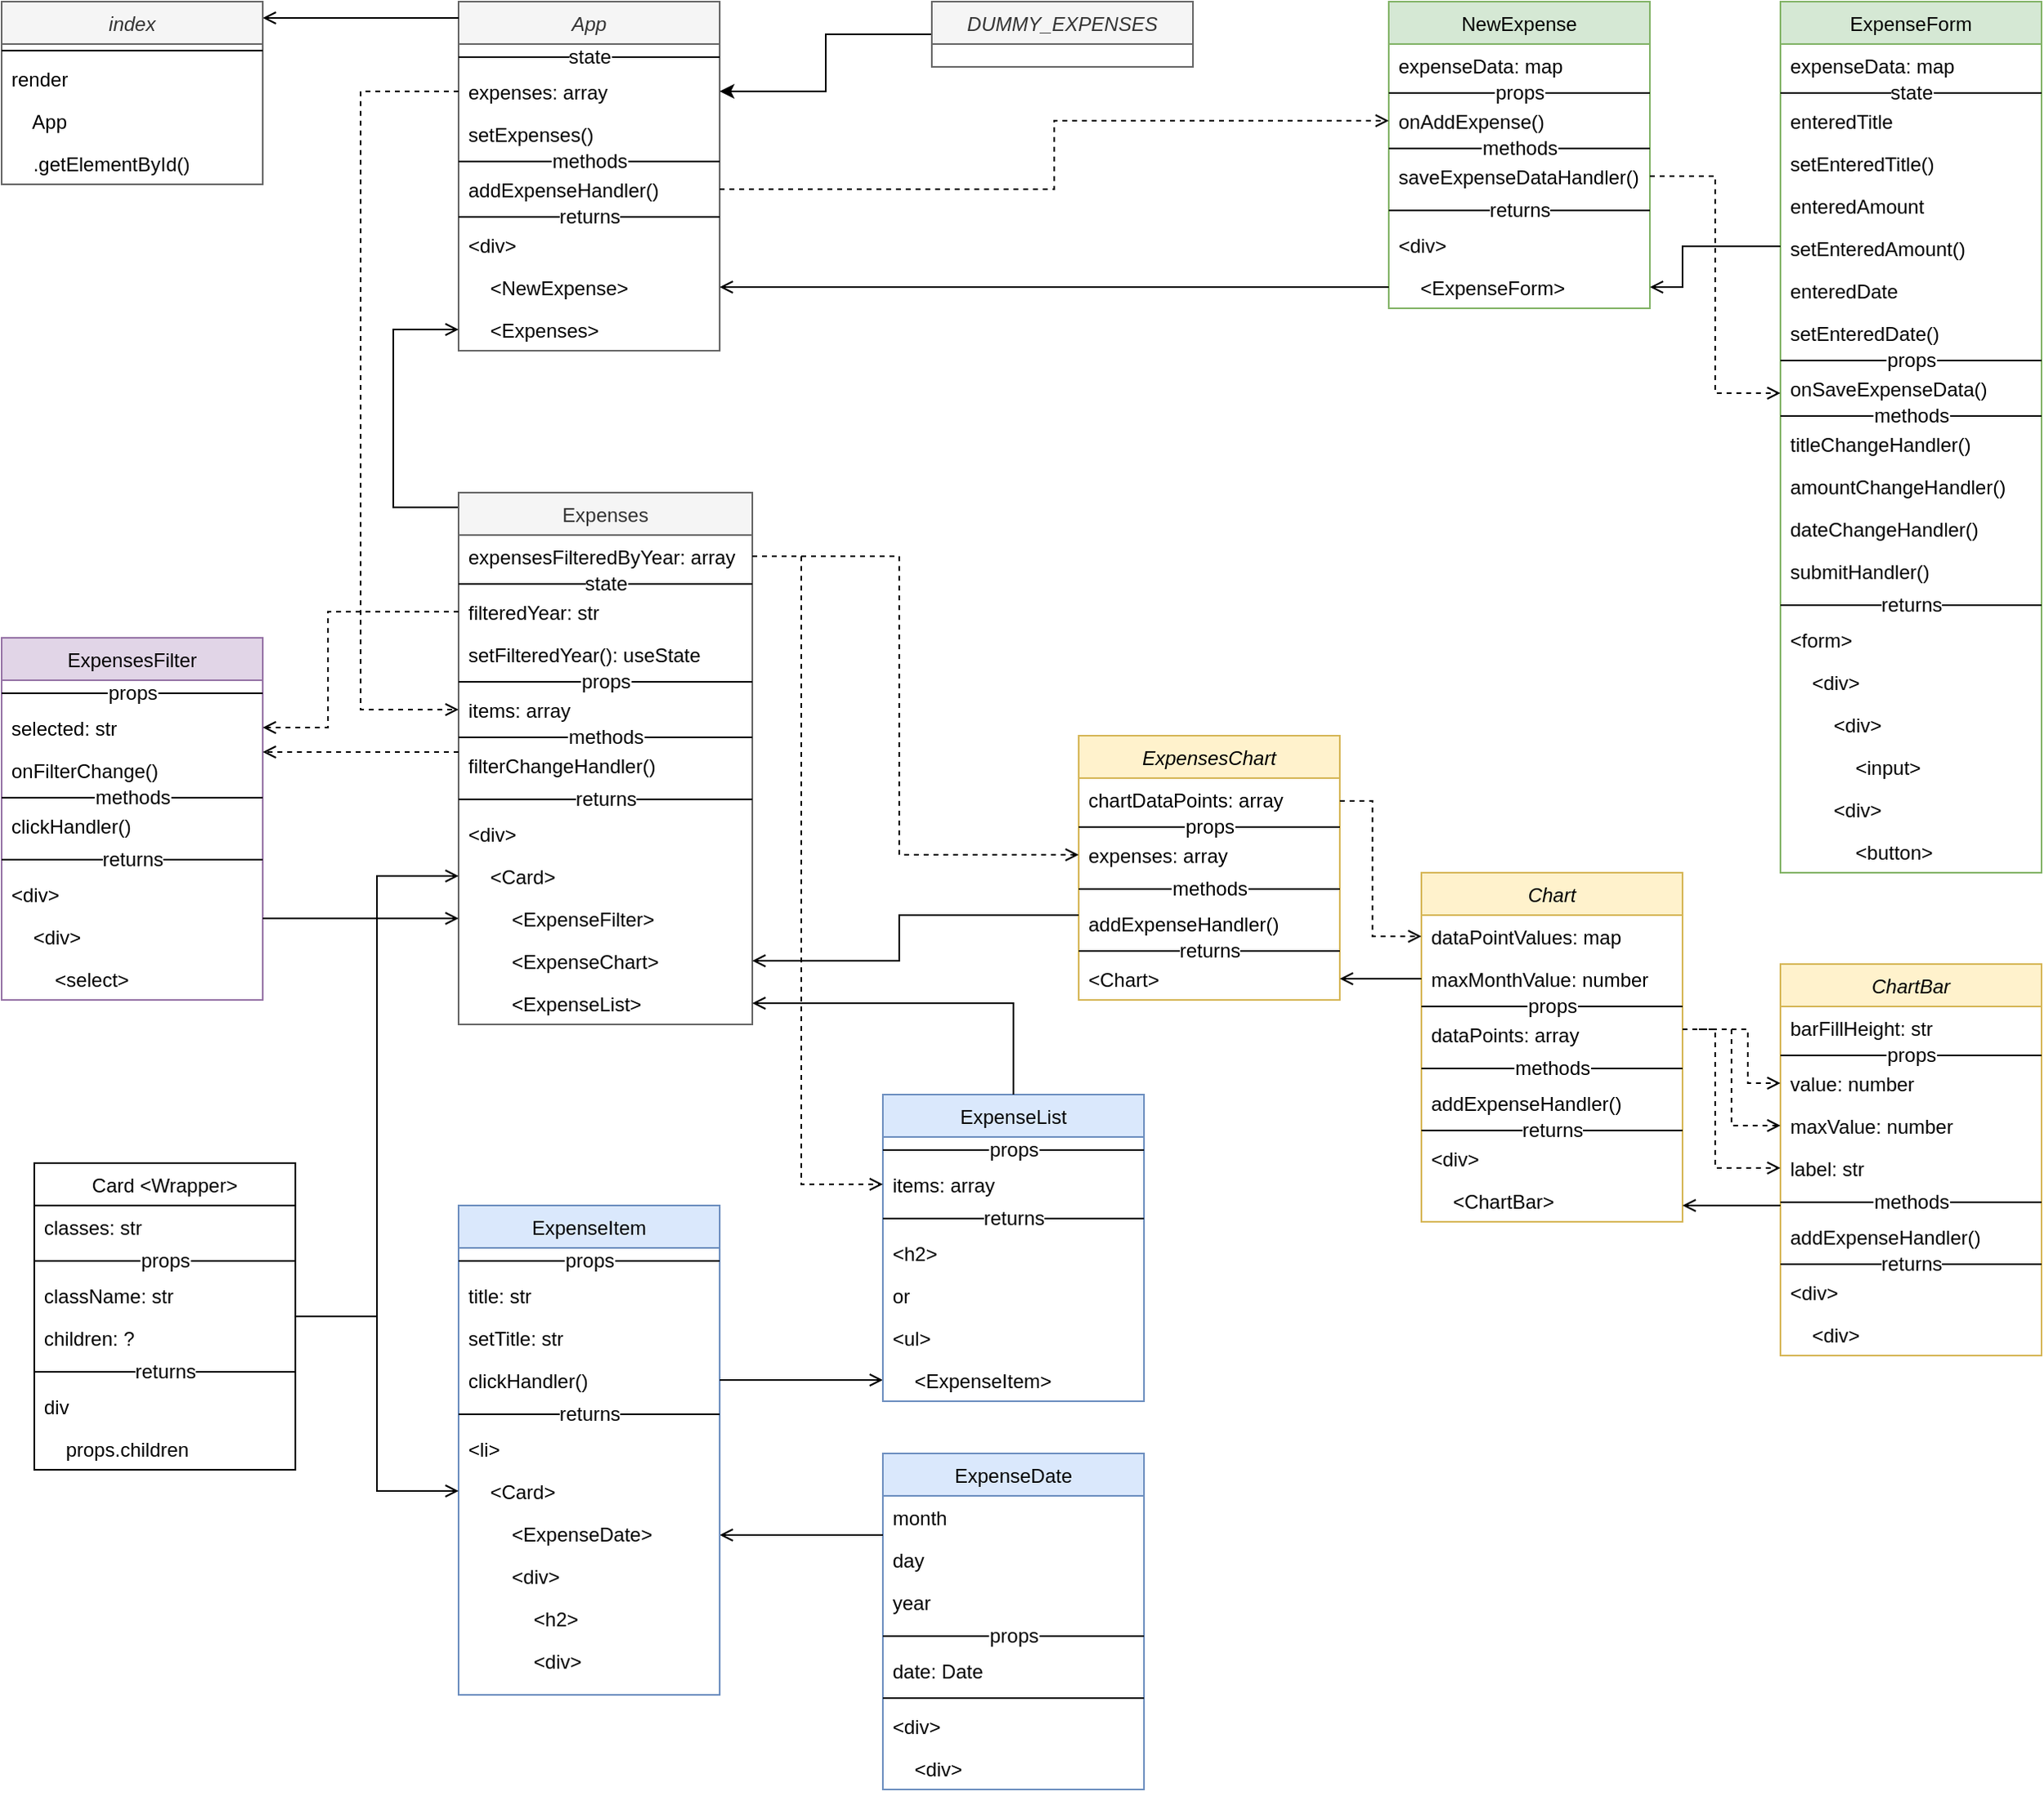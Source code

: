 <mxfile version="17.2.1" type="device"><diagram id="C5RBs43oDa-KdzZeNtuy" name="Page-1"><mxGraphModel dx="1422" dy="766" grid="1" gridSize="10" guides="1" tooltips="1" connect="1" arrows="1" fold="1" page="1" pageScale="1" pageWidth="827" pageHeight="1169" math="0" shadow="0"><root><mxCell id="WIyWlLk6GJQsqaUBKTNV-0"/><mxCell id="WIyWlLk6GJQsqaUBKTNV-1" parent="WIyWlLk6GJQsqaUBKTNV-0"/><mxCell id="zkfFHV4jXpPFQw0GAbJ--0" value="App" style="swimlane;fontStyle=2;align=center;verticalAlign=top;childLayout=stackLayout;horizontal=1;startSize=26;horizontalStack=0;resizeParent=1;resizeLast=0;collapsible=1;marginBottom=0;rounded=0;shadow=0;strokeWidth=1;fillColor=#f5f5f5;fontColor=#333333;strokeColor=#666666;" parent="WIyWlLk6GJQsqaUBKTNV-1" vertex="1"><mxGeometry x="320" y="50" width="160" height="214" as="geometry"><mxRectangle x="230" y="140" width="160" height="26" as="alternateBounds"/></mxGeometry></mxCell><mxCell id="Ke7Zjao55HJu_2_bcbhs-21" value="state" style="line;html=1;strokeWidth=1;align=center;verticalAlign=middle;spacingTop=0;spacingLeft=3;spacingRight=3;rotatable=0;labelPosition=center;points=[];portConstraint=eastwest;horizontal=1;labelBorderColor=none;spacingBottom=0;spacing=0;verticalLabelPosition=middle;perimeterSpacing=0;sketch=0;gradientColor=none;" vertex="1" parent="zkfFHV4jXpPFQw0GAbJ--0"><mxGeometry y="26" width="160" height="16" as="geometry"/></mxCell><mxCell id="Ke7Zjao55HJu_2_bcbhs-9" value="expenses: array" style="text;align=left;verticalAlign=top;spacingLeft=4;spacingRight=4;overflow=hidden;rotatable=0;points=[[0,0.5],[1,0.5]];portConstraint=eastwest;" vertex="1" parent="zkfFHV4jXpPFQw0GAbJ--0"><mxGeometry y="42" width="160" height="26" as="geometry"/></mxCell><mxCell id="zkfFHV4jXpPFQw0GAbJ--1" value="setExpenses()" style="text;align=left;verticalAlign=top;spacingLeft=4;spacingRight=4;overflow=hidden;rotatable=0;points=[[0,0.5],[1,0.5]];portConstraint=eastwest;" parent="zkfFHV4jXpPFQw0GAbJ--0" vertex="1"><mxGeometry y="68" width="160" height="26" as="geometry"/></mxCell><mxCell id="Ke7Zjao55HJu_2_bcbhs-22" value="methods" style="line;html=1;strokeWidth=1;align=center;verticalAlign=middle;spacingTop=0;spacingLeft=3;spacingRight=3;rotatable=0;labelPosition=center;points=[];portConstraint=eastwest;horizontal=1;labelBorderColor=none;spacingBottom=0;spacing=0;verticalLabelPosition=middle;perimeterSpacing=0;sketch=0;gradientColor=none;" vertex="1" parent="zkfFHV4jXpPFQw0GAbJ--0"><mxGeometry y="94" width="160" height="8" as="geometry"/></mxCell><mxCell id="rKqC1R5JuPU8uJfIE0Su-8" value="addExpenseHandler()" style="text;align=left;verticalAlign=top;spacingLeft=4;spacingRight=4;overflow=hidden;rotatable=0;points=[[0,0.5],[1,0.5]];portConstraint=eastwest;" parent="zkfFHV4jXpPFQw0GAbJ--0" vertex="1"><mxGeometry y="102" width="160" height="26" as="geometry"/></mxCell><mxCell id="Ke7Zjao55HJu_2_bcbhs-23" value="returns" style="line;html=1;strokeWidth=1;align=center;verticalAlign=middle;spacingTop=0;spacingLeft=3;spacingRight=3;rotatable=0;labelPosition=center;points=[];portConstraint=eastwest;horizontal=1;labelBorderColor=none;spacingBottom=0;spacing=0;verticalLabelPosition=middle;perimeterSpacing=0;sketch=0;gradientColor=none;" vertex="1" parent="zkfFHV4jXpPFQw0GAbJ--0"><mxGeometry y="128" width="160" height="8" as="geometry"/></mxCell><mxCell id="Dl8-5Bp2ArkA5arI1mXX-6" value="&lt;div&gt;" style="text;align=left;verticalAlign=top;spacingLeft=4;spacingRight=4;overflow=hidden;rotatable=0;points=[[0,0.5],[1,0.5]];portConstraint=eastwest;" parent="zkfFHV4jXpPFQw0GAbJ--0" vertex="1"><mxGeometry y="136" width="160" height="26" as="geometry"/></mxCell><mxCell id="Dl8-5Bp2ArkA5arI1mXX-30" value="    &lt;NewExpense&gt;" style="text;align=left;verticalAlign=top;spacingLeft=4;spacingRight=4;overflow=hidden;rotatable=0;points=[[0,0.5],[1,0.5]];portConstraint=eastwest;" parent="zkfFHV4jXpPFQw0GAbJ--0" vertex="1"><mxGeometry y="162" width="160" height="26" as="geometry"/></mxCell><mxCell id="Dl8-5Bp2ArkA5arI1mXX-24" value="    &lt;Expenses&gt;" style="text;align=left;verticalAlign=top;spacingLeft=4;spacingRight=4;overflow=hidden;rotatable=0;points=[[0,0.5],[1,0.5]];portConstraint=eastwest;" parent="zkfFHV4jXpPFQw0GAbJ--0" vertex="1"><mxGeometry y="188" width="160" height="26" as="geometry"/></mxCell><mxCell id="zkfFHV4jXpPFQw0GAbJ--12" value="" style="endArrow=open;endSize=6;endFill=1;shadow=0;strokeWidth=1;rounded=0;edgeStyle=elbowEdgeStyle;elbow=vertical;align=center;verticalAlign=middle;" parent="WIyWlLk6GJQsqaUBKTNV-1" source="zkfFHV4jXpPFQw0GAbJ--6" target="Dl8-5Bp2ArkA5arI1mXX-24" edge="1"><mxGeometry x="0.894" y="1" width="160" relative="1" as="geometry"><mxPoint x="350" y="323" as="sourcePoint"/><mxPoint x="350" y="323" as="targetPoint"/><Array as="points"><mxPoint x="280" y="360"/><mxPoint x="280" y="260"/><mxPoint x="290" y="250"/><mxPoint x="290" y="210"/><mxPoint x="290" y="200"/></Array><mxPoint as="offset"/></mxGeometry></mxCell><mxCell id="zkfFHV4jXpPFQw0GAbJ--6" value="Expenses" style="swimlane;fontStyle=0;align=center;verticalAlign=top;childLayout=stackLayout;horizontal=1;startSize=26;horizontalStack=0;resizeParent=1;resizeLast=0;collapsible=1;marginBottom=0;rounded=0;shadow=0;strokeWidth=1;fillColor=#f5f5f5;fontColor=#333333;strokeColor=#666666;" parent="WIyWlLk6GJQsqaUBKTNV-1" vertex="1"><mxGeometry x="320" y="351" width="180" height="326" as="geometry"><mxRectangle x="130" y="380" width="160" height="26" as="alternateBounds"/></mxGeometry></mxCell><mxCell id="Ke7Zjao55HJu_2_bcbhs-15" value="expensesFilteredByYear: array" style="text;align=left;verticalAlign=top;spacingLeft=4;spacingRight=4;overflow=hidden;rotatable=0;points=[[0,0.5],[1,0.5]];portConstraint=eastwest;" vertex="1" parent="zkfFHV4jXpPFQw0GAbJ--6"><mxGeometry y="26" width="180" height="26" as="geometry"/></mxCell><mxCell id="Ke7Zjao55HJu_2_bcbhs-20" value="state" style="line;html=1;strokeWidth=1;align=center;verticalAlign=middle;spacingTop=0;spacingLeft=3;spacingRight=3;rotatable=0;labelPosition=center;points=[];portConstraint=eastwest;horizontal=1;labelBorderColor=none;spacingBottom=0;spacing=0;verticalLabelPosition=middle;perimeterSpacing=0;sketch=0;gradientColor=none;" vertex="1" parent="zkfFHV4jXpPFQw0GAbJ--6"><mxGeometry y="52" width="180" height="8" as="geometry"/></mxCell><mxCell id="Ke7Zjao55HJu_2_bcbhs-12" value="filteredYear: str" style="text;align=left;verticalAlign=top;spacingLeft=4;spacingRight=4;overflow=hidden;rotatable=0;points=[[0,0.5],[1,0.5]];portConstraint=eastwest;" vertex="1" parent="zkfFHV4jXpPFQw0GAbJ--6"><mxGeometry y="60" width="180" height="26" as="geometry"/></mxCell><mxCell id="Ke7Zjao55HJu_2_bcbhs-13" value="setFilteredYear(): useState" style="text;align=left;verticalAlign=top;spacingLeft=4;spacingRight=4;overflow=hidden;rotatable=0;points=[[0,0.5],[1,0.5]];portConstraint=eastwest;" vertex="1" parent="zkfFHV4jXpPFQw0GAbJ--6"><mxGeometry y="86" width="180" height="26" as="geometry"/></mxCell><mxCell id="zkfFHV4jXpPFQw0GAbJ--9" value="props" style="line;html=1;strokeWidth=1;align=center;verticalAlign=middle;spacingTop=-1;spacingLeft=3;spacingRight=3;rotatable=0;labelPosition=center;points=[];portConstraint=eastwest;horizontal=1;labelBorderColor=none;spacingBottom=0;spacing=0;verticalLabelPosition=middle;" parent="zkfFHV4jXpPFQw0GAbJ--6" vertex="1"><mxGeometry y="112" width="180" height="8" as="geometry"/></mxCell><mxCell id="Ke7Zjao55HJu_2_bcbhs-10" value="items: array" style="text;align=left;verticalAlign=top;spacingLeft=4;spacingRight=4;overflow=hidden;rotatable=0;points=[[0,0.5],[1,0.5]];portConstraint=eastwest;" vertex="1" parent="zkfFHV4jXpPFQw0GAbJ--6"><mxGeometry y="120" width="180" height="26" as="geometry"/></mxCell><mxCell id="Ke7Zjao55HJu_2_bcbhs-38" value="methods" style="line;html=1;strokeWidth=1;align=center;verticalAlign=middle;spacingTop=-1;spacingLeft=3;spacingRight=3;rotatable=0;labelPosition=center;points=[];portConstraint=eastwest;horizontal=1;labelBorderColor=none;spacingBottom=0;spacing=0;verticalLabelPosition=middle;" vertex="1" parent="zkfFHV4jXpPFQw0GAbJ--6"><mxGeometry y="146" width="180" height="8" as="geometry"/></mxCell><mxCell id="Ke7Zjao55HJu_2_bcbhs-16" value="filterChangeHandler()" style="text;align=left;verticalAlign=top;spacingLeft=4;spacingRight=4;overflow=hidden;rotatable=0;points=[[0,0.5],[1,0.5]];portConstraint=eastwest;" vertex="1" parent="zkfFHV4jXpPFQw0GAbJ--6"><mxGeometry y="154" width="180" height="26" as="geometry"/></mxCell><mxCell id="Ke7Zjao55HJu_2_bcbhs-69" value="returns" style="line;html=1;strokeWidth=1;align=center;verticalAlign=middle;spacingTop=0;spacingLeft=3;spacingRight=3;rotatable=0;labelPosition=center;points=[];portConstraint=eastwest;horizontal=1;labelBorderColor=none;spacingBottom=0;spacing=0;verticalLabelPosition=middle;perimeterSpacing=0;sketch=0;gradientColor=none;" vertex="1" parent="zkfFHV4jXpPFQw0GAbJ--6"><mxGeometry y="180" width="180" height="16" as="geometry"/></mxCell><mxCell id="Ke7Zjao55HJu_2_bcbhs-39" value="&lt;div&gt;" style="text;align=left;verticalAlign=top;spacingLeft=4;spacingRight=4;overflow=hidden;rotatable=0;points=[[0,0.5],[1,0.5]];portConstraint=eastwest;" vertex="1" parent="zkfFHV4jXpPFQw0GAbJ--6"><mxGeometry y="196" width="180" height="26" as="geometry"/></mxCell><mxCell id="zkfFHV4jXpPFQw0GAbJ--11" value="    &lt;Card&gt;" style="text;align=left;verticalAlign=top;spacingLeft=4;spacingRight=4;overflow=hidden;rotatable=0;points=[[0,0.5],[1,0.5]];portConstraint=eastwest;" parent="zkfFHV4jXpPFQw0GAbJ--6" vertex="1"><mxGeometry y="222" width="180" height="26" as="geometry"/></mxCell><mxCell id="Dl8-5Bp2ArkA5arI1mXX-20" value="        &lt;ExpenseFilter&gt;" style="text;align=left;verticalAlign=top;spacingLeft=4;spacingRight=4;overflow=hidden;rotatable=0;points=[[0,0.5],[1,0.5]];portConstraint=eastwest;" parent="zkfFHV4jXpPFQw0GAbJ--6" vertex="1"><mxGeometry y="248" width="180" height="26" as="geometry"/></mxCell><mxCell id="Ke7Zjao55HJu_2_bcbhs-108" value="        &lt;ExpenseChart&gt;" style="text;align=left;verticalAlign=top;spacingLeft=4;spacingRight=4;overflow=hidden;rotatable=0;points=[[0,0.5],[1,0.5]];portConstraint=eastwest;" vertex="1" parent="zkfFHV4jXpPFQw0GAbJ--6"><mxGeometry y="274" width="180" height="26" as="geometry"/></mxCell><mxCell id="Ke7Zjao55HJu_2_bcbhs-40" value="        &lt;ExpenseList&gt;" style="text;align=left;verticalAlign=top;spacingLeft=4;spacingRight=4;overflow=hidden;rotatable=0;points=[[0,0.5],[1,0.5]];portConstraint=eastwest;" vertex="1" parent="zkfFHV4jXpPFQw0GAbJ--6"><mxGeometry y="300" width="180" height="26" as="geometry"/></mxCell><mxCell id="zkfFHV4jXpPFQw0GAbJ--13" value="ExpenseDate" style="swimlane;fontStyle=0;align=center;verticalAlign=top;childLayout=stackLayout;horizontal=1;startSize=26;horizontalStack=0;resizeParent=1;resizeLast=0;collapsible=1;marginBottom=0;rounded=0;shadow=0;strokeWidth=1;fillColor=#dae8fc;strokeColor=#6c8ebf;" parent="WIyWlLk6GJQsqaUBKTNV-1" vertex="1"><mxGeometry x="580" y="940" width="160" height="206" as="geometry"><mxRectangle x="340" y="380" width="170" height="26" as="alternateBounds"/></mxGeometry></mxCell><mxCell id="zkfFHV4jXpPFQw0GAbJ--14" value="month" style="text;align=left;verticalAlign=top;spacingLeft=4;spacingRight=4;overflow=hidden;rotatable=0;points=[[0,0.5],[1,0.5]];portConstraint=eastwest;" parent="zkfFHV4jXpPFQw0GAbJ--13" vertex="1"><mxGeometry y="26" width="160" height="26" as="geometry"/></mxCell><mxCell id="Dl8-5Bp2ArkA5arI1mXX-21" value="day" style="text;align=left;verticalAlign=top;spacingLeft=4;spacingRight=4;overflow=hidden;rotatable=0;points=[[0,0.5],[1,0.5]];portConstraint=eastwest;" parent="zkfFHV4jXpPFQw0GAbJ--13" vertex="1"><mxGeometry y="52" width="160" height="26" as="geometry"/></mxCell><mxCell id="Dl8-5Bp2ArkA5arI1mXX-22" value="year" style="text;align=left;verticalAlign=top;spacingLeft=4;spacingRight=4;overflow=hidden;rotatable=0;points=[[0,0.5],[1,0.5]];portConstraint=eastwest;" parent="zkfFHV4jXpPFQw0GAbJ--13" vertex="1"><mxGeometry y="78" width="160" height="26" as="geometry"/></mxCell><mxCell id="Ke7Zjao55HJu_2_bcbhs-77" value="props" style="line;html=1;strokeWidth=1;align=center;verticalAlign=middle;spacingTop=0;spacingLeft=3;spacingRight=3;rotatable=0;labelPosition=center;points=[];portConstraint=eastwest;horizontal=1;labelBorderColor=none;spacingBottom=0;spacing=0;verticalLabelPosition=middle;perimeterSpacing=0;sketch=0;gradientColor=none;" vertex="1" parent="zkfFHV4jXpPFQw0GAbJ--13"><mxGeometry y="104" width="160" height="16" as="geometry"/></mxCell><mxCell id="Ke7Zjao55HJu_2_bcbhs-79" value="date: Date" style="text;align=left;verticalAlign=top;spacingLeft=4;spacingRight=4;overflow=hidden;rotatable=0;points=[[0,0.5],[1,0.5]];portConstraint=eastwest;" vertex="1" parent="zkfFHV4jXpPFQw0GAbJ--13"><mxGeometry y="120" width="160" height="26" as="geometry"/></mxCell><mxCell id="zkfFHV4jXpPFQw0GAbJ--15" value="" style="line;html=1;strokeWidth=1;align=left;verticalAlign=middle;spacingTop=-1;spacingLeft=3;spacingRight=3;rotatable=0;labelPosition=right;points=[];portConstraint=eastwest;" parent="zkfFHV4jXpPFQw0GAbJ--13" vertex="1"><mxGeometry y="146" width="160" height="8" as="geometry"/></mxCell><mxCell id="Dl8-5Bp2ArkA5arI1mXX-23" value="&lt;div&gt;" style="text;align=left;verticalAlign=top;spacingLeft=4;spacingRight=4;overflow=hidden;rotatable=0;points=[[0,0.5],[1,0.5]];portConstraint=eastwest;" parent="zkfFHV4jXpPFQw0GAbJ--13" vertex="1"><mxGeometry y="154" width="160" height="26" as="geometry"/></mxCell><mxCell id="Ke7Zjao55HJu_2_bcbhs-80" value="    &lt;div&gt;" style="text;align=left;verticalAlign=top;spacingLeft=4;spacingRight=4;overflow=hidden;rotatable=0;points=[[0,0.5],[1,0.5]];portConstraint=eastwest;" vertex="1" parent="zkfFHV4jXpPFQw0GAbJ--13"><mxGeometry y="180" width="160" height="26" as="geometry"/></mxCell><mxCell id="zkfFHV4jXpPFQw0GAbJ--16" value="" style="endArrow=open;endSize=6;endFill=0;shadow=0;strokeWidth=1;rounded=0;edgeStyle=elbowEdgeStyle;elbow=vertical;" parent="WIyWlLk6GJQsqaUBKTNV-1" source="zkfFHV4jXpPFQw0GAbJ--13" target="Dl8-5Bp2ArkA5arI1mXX-17" edge="1"><mxGeometry width="160" relative="1" as="geometry"><mxPoint x="360" y="604" as="sourcePoint"/><mxPoint x="460" y="502" as="targetPoint"/><Array as="points"><mxPoint x="520" y="990"/><mxPoint x="590" y="1070"/><mxPoint x="310" y="989"/><mxPoint x="260" y="1101"/><mxPoint x="130" y="1050"/><mxPoint x="160" y="642"/></Array></mxGeometry></mxCell><mxCell id="zkfFHV4jXpPFQw0GAbJ--17" value="ExpenseItem" style="swimlane;fontStyle=0;align=center;verticalAlign=top;childLayout=stackLayout;horizontal=1;startSize=26;horizontalStack=0;resizeParent=1;resizeLast=0;collapsible=1;marginBottom=0;rounded=0;shadow=0;strokeWidth=1;fillColor=#dae8fc;strokeColor=#6c8ebf;" parent="WIyWlLk6GJQsqaUBKTNV-1" vertex="1"><mxGeometry x="320" y="788" width="160" height="300" as="geometry"><mxRectangle x="550" y="140" width="160" height="26" as="alternateBounds"/></mxGeometry></mxCell><mxCell id="Ke7Zjao55HJu_2_bcbhs-73" value="props" style="line;html=1;strokeWidth=1;align=center;verticalAlign=middle;spacingTop=0;spacingLeft=3;spacingRight=3;rotatable=0;labelPosition=center;points=[];portConstraint=eastwest;horizontal=1;labelBorderColor=none;spacingBottom=0;spacing=0;verticalLabelPosition=middle;perimeterSpacing=0;sketch=0;gradientColor=none;" vertex="1" parent="zkfFHV4jXpPFQw0GAbJ--17"><mxGeometry y="26" width="160" height="16" as="geometry"/></mxCell><mxCell id="zkfFHV4jXpPFQw0GAbJ--18" value="title: str" style="text;align=left;verticalAlign=top;spacingLeft=4;spacingRight=4;overflow=hidden;rotatable=0;points=[[0,0.5],[1,0.5]];portConstraint=eastwest;" parent="zkfFHV4jXpPFQw0GAbJ--17" vertex="1"><mxGeometry y="42" width="160" height="26" as="geometry"/></mxCell><mxCell id="zkfFHV4jXpPFQw0GAbJ--19" value="setTitle: str" style="text;align=left;verticalAlign=top;spacingLeft=4;spacingRight=4;overflow=hidden;rotatable=0;points=[[0,0.5],[1,0.5]];portConstraint=eastwest;rounded=0;shadow=0;html=0;" parent="zkfFHV4jXpPFQw0GAbJ--17" vertex="1"><mxGeometry y="68" width="160" height="26" as="geometry"/></mxCell><mxCell id="zkfFHV4jXpPFQw0GAbJ--20" value="clickHandler()" style="text;align=left;verticalAlign=top;spacingLeft=4;spacingRight=4;overflow=hidden;rotatable=0;points=[[0,0.5],[1,0.5]];portConstraint=eastwest;rounded=0;shadow=0;html=0;" parent="zkfFHV4jXpPFQw0GAbJ--17" vertex="1"><mxGeometry y="94" width="160" height="26" as="geometry"/></mxCell><mxCell id="Ke7Zjao55HJu_2_bcbhs-78" value="returns" style="line;html=1;strokeWidth=1;align=center;verticalAlign=middle;spacingTop=0;spacingLeft=3;spacingRight=3;rotatable=0;labelPosition=center;points=[];portConstraint=eastwest;horizontal=1;labelBorderColor=none;spacingBottom=0;spacing=0;verticalLabelPosition=middle;perimeterSpacing=0;sketch=0;gradientColor=none;" vertex="1" parent="zkfFHV4jXpPFQw0GAbJ--17"><mxGeometry y="120" width="160" height="16" as="geometry"/></mxCell><mxCell id="Ke7Zjao55HJu_2_bcbhs-74" value="&lt;li&gt;" style="text;align=left;verticalAlign=top;spacingLeft=4;spacingRight=4;overflow=hidden;rotatable=0;points=[[0,0.5],[1,0.5]];portConstraint=eastwest;" vertex="1" parent="zkfFHV4jXpPFQw0GAbJ--17"><mxGeometry y="136" width="160" height="26" as="geometry"/></mxCell><mxCell id="zkfFHV4jXpPFQw0GAbJ--25" value="    &lt;Card&gt;" style="text;align=left;verticalAlign=top;spacingLeft=4;spacingRight=4;overflow=hidden;rotatable=0;points=[[0,0.5],[1,0.5]];portConstraint=eastwest;" parent="zkfFHV4jXpPFQw0GAbJ--17" vertex="1"><mxGeometry y="162" width="160" height="26" as="geometry"/></mxCell><mxCell id="Dl8-5Bp2ArkA5arI1mXX-17" value="        &lt;ExpenseDate&gt;" style="text;align=left;verticalAlign=top;spacingLeft=4;spacingRight=4;overflow=hidden;rotatable=0;points=[[0,0.5],[1,0.5]];portConstraint=eastwest;" parent="zkfFHV4jXpPFQw0GAbJ--17" vertex="1"><mxGeometry y="188" width="160" height="26" as="geometry"/></mxCell><mxCell id="Dl8-5Bp2ArkA5arI1mXX-18" value="        &lt;div&gt;" style="text;align=left;verticalAlign=top;spacingLeft=4;spacingRight=4;overflow=hidden;rotatable=0;points=[[0,0.5],[1,0.5]];portConstraint=eastwest;" parent="zkfFHV4jXpPFQw0GAbJ--17" vertex="1"><mxGeometry y="214" width="160" height="26" as="geometry"/></mxCell><mxCell id="Ke7Zjao55HJu_2_bcbhs-75" value="            &lt;h2&gt;" style="text;align=left;verticalAlign=top;spacingLeft=4;spacingRight=4;overflow=hidden;rotatable=0;points=[[0,0.5],[1,0.5]];portConstraint=eastwest;" vertex="1" parent="zkfFHV4jXpPFQw0GAbJ--17"><mxGeometry y="240" width="160" height="26" as="geometry"/></mxCell><mxCell id="Ke7Zjao55HJu_2_bcbhs-76" value="            &lt;div&gt;" style="text;align=left;verticalAlign=top;spacingLeft=4;spacingRight=4;overflow=hidden;rotatable=0;points=[[0,0.5],[1,0.5]];portConstraint=eastwest;" vertex="1" parent="zkfFHV4jXpPFQw0GAbJ--17"><mxGeometry y="266" width="160" height="26" as="geometry"/></mxCell><mxCell id="zkfFHV4jXpPFQw0GAbJ--26" value="" style="endArrow=open;shadow=0;strokeWidth=1;rounded=0;endFill=1;edgeStyle=elbowEdgeStyle;elbow=vertical;" parent="WIyWlLk6GJQsqaUBKTNV-1" source="zkfFHV4jXpPFQw0GAbJ--0" target="Dl8-5Bp2ArkA5arI1mXX-0" edge="1"><mxGeometry x="0.5" y="41" relative="1" as="geometry"><mxPoint x="530" y="312" as="sourcePoint"/><mxPoint x="690" y="312" as="targetPoint"/><mxPoint x="-40" y="32" as="offset"/><Array as="points"><mxPoint x="280" y="60"/><mxPoint x="270" y="70"/></Array></mxGeometry></mxCell><mxCell id="Dl8-5Bp2ArkA5arI1mXX-0" value="index" style="swimlane;fontStyle=2;align=center;verticalAlign=top;childLayout=stackLayout;horizontal=1;startSize=26;horizontalStack=0;resizeParent=1;resizeLast=0;collapsible=1;marginBottom=0;rounded=0;shadow=0;strokeWidth=1;fillColor=#f5f5f5;fontColor=#333333;strokeColor=#666666;" parent="WIyWlLk6GJQsqaUBKTNV-1" vertex="1"><mxGeometry x="40" y="50" width="160" height="112" as="geometry"><mxRectangle x="230" y="140" width="160" height="26" as="alternateBounds"/></mxGeometry></mxCell><mxCell id="Dl8-5Bp2ArkA5arI1mXX-4" value="" style="line;html=1;strokeWidth=1;align=left;verticalAlign=middle;spacingTop=-1;spacingLeft=3;spacingRight=3;rotatable=0;labelPosition=right;points=[];portConstraint=eastwest;" parent="Dl8-5Bp2ArkA5arI1mXX-0" vertex="1"><mxGeometry y="26" width="160" height="8" as="geometry"/></mxCell><mxCell id="Dl8-5Bp2ArkA5arI1mXX-5" value="render" style="text;align=left;verticalAlign=top;spacingLeft=4;spacingRight=4;overflow=hidden;rotatable=0;points=[[0,0.5],[1,0.5]];portConstraint=eastwest;" parent="Dl8-5Bp2ArkA5arI1mXX-0" vertex="1"><mxGeometry y="34" width="160" height="26" as="geometry"/></mxCell><mxCell id="Dl8-5Bp2ArkA5arI1mXX-31" value="    App" style="text;align=left;verticalAlign=top;spacingLeft=4;spacingRight=4;overflow=hidden;rotatable=0;points=[[0,0.5],[1,0.5]];portConstraint=eastwest;" parent="Dl8-5Bp2ArkA5arI1mXX-0" vertex="1"><mxGeometry y="60" width="160" height="26" as="geometry"/></mxCell><mxCell id="Dl8-5Bp2ArkA5arI1mXX-32" value="    .getElementById()" style="text;align=left;verticalAlign=top;spacingLeft=4;spacingRight=4;overflow=hidden;rotatable=0;points=[[0,0.5],[1,0.5]];portConstraint=eastwest;" parent="Dl8-5Bp2ArkA5arI1mXX-0" vertex="1"><mxGeometry y="86" width="160" height="26" as="geometry"/></mxCell><mxCell id="Dl8-5Bp2ArkA5arI1mXX-8" value="Card &lt;Wrapper&gt;" style="swimlane;fontStyle=0;align=center;verticalAlign=top;childLayout=stackLayout;horizontal=1;startSize=26;horizontalStack=0;resizeParent=1;resizeLast=0;collapsible=1;marginBottom=0;rounded=0;shadow=0;strokeWidth=1;" parent="WIyWlLk6GJQsqaUBKTNV-1" vertex="1"><mxGeometry x="60" y="762" width="160" height="188" as="geometry"><mxRectangle x="550" y="140" width="160" height="26" as="alternateBounds"/></mxGeometry></mxCell><mxCell id="Dl8-5Bp2ArkA5arI1mXX-9" value="classes: str" style="text;align=left;verticalAlign=top;spacingLeft=4;spacingRight=4;overflow=hidden;rotatable=0;points=[[0,0.5],[1,0.5]];portConstraint=eastwest;" parent="Dl8-5Bp2ArkA5arI1mXX-8" vertex="1"><mxGeometry y="26" width="160" height="26" as="geometry"/></mxCell><mxCell id="Ke7Zjao55HJu_2_bcbhs-56" value="props" style="line;html=1;strokeWidth=1;align=center;verticalAlign=middle;spacingTop=-1;spacingLeft=3;spacingRight=3;rotatable=0;labelPosition=center;points=[];portConstraint=eastwest;horizontal=1;labelBorderColor=none;spacingBottom=0;spacing=0;verticalLabelPosition=middle;" vertex="1" parent="Dl8-5Bp2ArkA5arI1mXX-8"><mxGeometry y="52" width="160" height="16" as="geometry"/></mxCell><mxCell id="Ke7Zjao55HJu_2_bcbhs-58" value="className: str" style="text;align=left;verticalAlign=top;spacingLeft=4;spacingRight=4;overflow=hidden;rotatable=0;points=[[0,0.5],[1,0.5]];portConstraint=eastwest;" vertex="1" parent="Dl8-5Bp2ArkA5arI1mXX-8"><mxGeometry y="68" width="160" height="26" as="geometry"/></mxCell><mxCell id="Ke7Zjao55HJu_2_bcbhs-59" value="children: ?" style="text;align=left;verticalAlign=top;spacingLeft=4;spacingRight=4;overflow=hidden;rotatable=0;points=[[0,0.5],[1,0.5]];portConstraint=eastwest;" vertex="1" parent="Dl8-5Bp2ArkA5arI1mXX-8"><mxGeometry y="94" width="160" height="26" as="geometry"/></mxCell><mxCell id="Ke7Zjao55HJu_2_bcbhs-57" value="returns" style="line;html=1;strokeWidth=1;align=center;verticalAlign=middle;spacingTop=0;spacingLeft=3;spacingRight=3;rotatable=0;labelPosition=center;points=[];portConstraint=eastwest;horizontal=1;labelBorderColor=none;spacingBottom=0;spacing=0;verticalLabelPosition=middle;perimeterSpacing=0;sketch=0;gradientColor=none;" vertex="1" parent="Dl8-5Bp2ArkA5arI1mXX-8"><mxGeometry y="120" width="160" height="16" as="geometry"/></mxCell><mxCell id="Dl8-5Bp2ArkA5arI1mXX-38" value="div" style="text;align=left;verticalAlign=top;spacingLeft=4;spacingRight=4;overflow=hidden;rotatable=0;points=[[0,0.5],[1,0.5]];portConstraint=eastwest;" parent="Dl8-5Bp2ArkA5arI1mXX-8" vertex="1"><mxGeometry y="136" width="160" height="26" as="geometry"/></mxCell><mxCell id="Dl8-5Bp2ArkA5arI1mXX-39" value="    props.children" style="text;align=left;verticalAlign=top;spacingLeft=4;spacingRight=4;overflow=hidden;rotatable=0;points=[[0,0.5],[1,0.5]];portConstraint=eastwest;" parent="Dl8-5Bp2ArkA5arI1mXX-8" vertex="1"><mxGeometry y="162" width="160" height="26" as="geometry"/></mxCell><mxCell id="Dl8-5Bp2ArkA5arI1mXX-33" value="" style="endArrow=open;endSize=6;endFill=0;shadow=0;strokeWidth=1;rounded=0;edgeStyle=elbowEdgeStyle;" parent="WIyWlLk6GJQsqaUBKTNV-1" source="Dl8-5Bp2ArkA5arI1mXX-8" target="zkfFHV4jXpPFQw0GAbJ--11" edge="1"><mxGeometry width="160" relative="1" as="geometry"><mxPoint x="410" y="361" as="sourcePoint"/><mxPoint x="410" y="309" as="targetPoint"/></mxGeometry></mxCell><mxCell id="Dl8-5Bp2ArkA5arI1mXX-34" value="" style="endArrow=open;endSize=6;endFill=0;shadow=0;strokeWidth=1;rounded=0;edgeStyle=elbowEdgeStyle;" parent="WIyWlLk6GJQsqaUBKTNV-1" source="Dl8-5Bp2ArkA5arI1mXX-8" target="zkfFHV4jXpPFQw0GAbJ--25" edge="1"><mxGeometry width="160" relative="1" as="geometry"><mxPoint x="250" y="410.997" as="sourcePoint"/><mxPoint x="290" y="471" as="targetPoint"/></mxGeometry></mxCell><mxCell id="Dl8-5Bp2ArkA5arI1mXX-35" value="" style="endArrow=open;endSize=6;endFill=0;shadow=0;strokeWidth=1;rounded=0;edgeStyle=elbowEdgeStyle;elbow=vertical;" parent="WIyWlLk6GJQsqaUBKTNV-1" source="zkfFHV4jXpPFQw0GAbJ--17" target="Ke7Zjao55HJu_2_bcbhs-71" edge="1"><mxGeometry width="160" relative="1" as="geometry"><mxPoint x="260" y="491" as="sourcePoint"/><mxPoint x="330" y="401.167" as="targetPoint"/><Array as="points"><mxPoint x="530" y="895"/><mxPoint x="570" y="875"/><mxPoint x="570" y="920"/><mxPoint x="570" y="900"/><mxPoint x="270" y="401"/></Array></mxGeometry></mxCell><mxCell id="rKqC1R5JuPU8uJfIE0Su-0" value="NewExpense" style="swimlane;fontStyle=0;align=center;verticalAlign=top;childLayout=stackLayout;horizontal=1;startSize=26;horizontalStack=0;resizeParent=1;resizeLast=0;collapsible=1;marginBottom=0;rounded=0;shadow=0;strokeWidth=1;fillColor=#d5e8d4;strokeColor=#82b366;" parent="WIyWlLk6GJQsqaUBKTNV-1" vertex="1"><mxGeometry x="890" y="50" width="160" height="188" as="geometry"><mxRectangle x="550" y="140" width="160" height="26" as="alternateBounds"/></mxGeometry></mxCell><mxCell id="rKqC1R5JuPU8uJfIE0Su-2" value="expenseData: map" style="text;align=left;verticalAlign=top;spacingLeft=4;spacingRight=4;overflow=hidden;rotatable=0;points=[[0,0.5],[1,0.5]];portConstraint=eastwest;rounded=0;shadow=0;html=0;" parent="rKqC1R5JuPU8uJfIE0Su-0" vertex="1"><mxGeometry y="26" width="160" height="26" as="geometry"/></mxCell><mxCell id="Ke7Zjao55HJu_2_bcbhs-82" value="props" style="line;html=1;strokeWidth=1;align=center;verticalAlign=middle;spacingTop=-1;spacingLeft=3;spacingRight=3;rotatable=0;labelPosition=center;points=[];portConstraint=eastwest;horizontal=1;labelBorderColor=none;spacingBottom=0;spacing=0;verticalLabelPosition=middle;" vertex="1" parent="rKqC1R5JuPU8uJfIE0Su-0"><mxGeometry y="52" width="160" height="8" as="geometry"/></mxCell><mxCell id="Ke7Zjao55HJu_2_bcbhs-83" value="onAddExpense()" style="text;align=left;verticalAlign=top;spacingLeft=4;spacingRight=4;overflow=hidden;rotatable=0;points=[[0,0.5],[1,0.5]];portConstraint=eastwest;rounded=0;shadow=0;html=0;" vertex="1" parent="rKqC1R5JuPU8uJfIE0Su-0"><mxGeometry y="60" width="160" height="26" as="geometry"/></mxCell><mxCell id="Ke7Zjao55HJu_2_bcbhs-84" value="methods" style="line;html=1;strokeWidth=1;align=center;verticalAlign=middle;spacingTop=-1;spacingLeft=3;spacingRight=3;rotatable=0;labelPosition=center;points=[];portConstraint=eastwest;horizontal=1;labelBorderColor=none;spacingBottom=0;spacing=0;verticalLabelPosition=middle;" vertex="1" parent="rKqC1R5JuPU8uJfIE0Su-0"><mxGeometry y="86" width="160" height="8" as="geometry"/></mxCell><mxCell id="rKqC1R5JuPU8uJfIE0Su-1" value="saveExpenseDataHandler()" style="text;align=left;verticalAlign=top;spacingLeft=4;spacingRight=4;overflow=hidden;rotatable=0;points=[[0,0.5],[1,0.5]];portConstraint=eastwest;" parent="rKqC1R5JuPU8uJfIE0Su-0" vertex="1"><mxGeometry y="94" width="160" height="26" as="geometry"/></mxCell><mxCell id="Ke7Zjao55HJu_2_bcbhs-86" value="returns" style="line;html=1;strokeWidth=1;align=center;verticalAlign=middle;spacingTop=0;spacingLeft=3;spacingRight=3;rotatable=0;labelPosition=center;points=[];portConstraint=eastwest;horizontal=1;labelBorderColor=none;spacingBottom=0;spacing=0;verticalLabelPosition=middle;perimeterSpacing=0;sketch=0;gradientColor=none;" vertex="1" parent="rKqC1R5JuPU8uJfIE0Su-0"><mxGeometry y="120" width="160" height="16" as="geometry"/></mxCell><mxCell id="rKqC1R5JuPU8uJfIE0Su-5" value="&lt;div&gt;" style="text;align=left;verticalAlign=top;spacingLeft=4;spacingRight=4;overflow=hidden;rotatable=0;points=[[0,0.5],[1,0.5]];portConstraint=eastwest;" parent="rKqC1R5JuPU8uJfIE0Su-0" vertex="1"><mxGeometry y="136" width="160" height="26" as="geometry"/></mxCell><mxCell id="rKqC1R5JuPU8uJfIE0Su-6" value="    &lt;ExpenseForm&gt;" style="text;align=left;verticalAlign=top;spacingLeft=4;spacingRight=4;overflow=hidden;rotatable=0;points=[[0,0.5],[1,0.5]];portConstraint=eastwest;" parent="rKqC1R5JuPU8uJfIE0Su-0" vertex="1"><mxGeometry y="162" width="160" height="26" as="geometry"/></mxCell><mxCell id="rKqC1R5JuPU8uJfIE0Su-9" value="" style="endArrow=open;endSize=6;endFill=0;shadow=0;strokeWidth=1;rounded=0;edgeStyle=elbowEdgeStyle;elbow=vertical;entryX=1;entryY=0.5;entryDx=0;entryDy=0;" parent="WIyWlLk6GJQsqaUBKTNV-1" source="rKqC1R5JuPU8uJfIE0Su-0" target="Dl8-5Bp2ArkA5arI1mXX-30" edge="1"><mxGeometry width="160" relative="1" as="geometry"><mxPoint x="328.08" y="376.03" as="sourcePoint"/><mxPoint x="330" y="211" as="targetPoint"/><Array as="points"><mxPoint x="720" y="225"/><mxPoint x="640" y="241"/><mxPoint x="640" y="270"/><mxPoint x="560" y="209"/><mxPoint x="550" y="270"/><mxPoint x="300" y="260"/><mxPoint x="300" y="220"/><mxPoint x="300" y="210"/></Array></mxGeometry></mxCell><mxCell id="rKqC1R5JuPU8uJfIE0Su-10" value="ExpenseForm" style="swimlane;fontStyle=0;align=center;verticalAlign=top;childLayout=stackLayout;horizontal=1;startSize=26;horizontalStack=0;resizeParent=1;resizeLast=0;collapsible=1;marginBottom=0;rounded=0;shadow=0;strokeWidth=1;fillColor=#d5e8d4;strokeColor=#82b366;" parent="WIyWlLk6GJQsqaUBKTNV-1" vertex="1"><mxGeometry x="1130" y="50" width="160" height="534" as="geometry"><mxRectangle x="550" y="140" width="160" height="26" as="alternateBounds"/></mxGeometry></mxCell><mxCell id="rKqC1R5JuPU8uJfIE0Su-24" value="expenseData: map" style="text;align=left;verticalAlign=top;spacingLeft=4;spacingRight=4;overflow=hidden;rotatable=0;points=[[0,0.5],[1,0.5]];portConstraint=eastwest;rounded=0;shadow=0;html=0;" parent="rKqC1R5JuPU8uJfIE0Su-10" vertex="1"><mxGeometry y="26" width="160" height="26" as="geometry"/></mxCell><mxCell id="Ke7Zjao55HJu_2_bcbhs-87" value="state" style="line;html=1;strokeWidth=1;align=center;verticalAlign=middle;spacingTop=0;spacingLeft=3;spacingRight=3;rotatable=0;labelPosition=center;points=[];portConstraint=eastwest;horizontal=1;labelBorderColor=none;spacingBottom=0;spacing=0;verticalLabelPosition=middle;perimeterSpacing=0;sketch=0;gradientColor=none;" vertex="1" parent="rKqC1R5JuPU8uJfIE0Su-10"><mxGeometry y="52" width="160" height="8" as="geometry"/></mxCell><mxCell id="rKqC1R5JuPU8uJfIE0Su-11" value="enteredTitle" style="text;align=left;verticalAlign=top;spacingLeft=4;spacingRight=4;overflow=hidden;rotatable=0;points=[[0,0.5],[1,0.5]];portConstraint=eastwest;" parent="rKqC1R5JuPU8uJfIE0Su-10" vertex="1"><mxGeometry y="60" width="160" height="26" as="geometry"/></mxCell><mxCell id="rKqC1R5JuPU8uJfIE0Su-12" value="setEnteredTitle()" style="text;align=left;verticalAlign=top;spacingLeft=4;spacingRight=4;overflow=hidden;rotatable=0;points=[[0,0.5],[1,0.5]];portConstraint=eastwest;rounded=0;shadow=0;html=0;" parent="rKqC1R5JuPU8uJfIE0Su-10" vertex="1"><mxGeometry y="86" width="160" height="26" as="geometry"/></mxCell><mxCell id="rKqC1R5JuPU8uJfIE0Su-16" value="enteredAmount" style="text;align=left;verticalAlign=top;spacingLeft=4;spacingRight=4;overflow=hidden;rotatable=0;points=[[0,0.5],[1,0.5]];portConstraint=eastwest;rounded=0;shadow=0;html=0;" parent="rKqC1R5JuPU8uJfIE0Su-10" vertex="1"><mxGeometry y="112" width="160" height="26" as="geometry"/></mxCell><mxCell id="rKqC1R5JuPU8uJfIE0Su-17" value="setEnteredAmount()" style="text;align=left;verticalAlign=top;spacingLeft=4;spacingRight=4;overflow=hidden;rotatable=0;points=[[0,0.5],[1,0.5]];portConstraint=eastwest;rounded=0;shadow=0;html=0;" parent="rKqC1R5JuPU8uJfIE0Su-10" vertex="1"><mxGeometry y="138" width="160" height="26" as="geometry"/></mxCell><mxCell id="rKqC1R5JuPU8uJfIE0Su-18" value="enteredDate" style="text;align=left;verticalAlign=top;spacingLeft=4;spacingRight=4;overflow=hidden;rotatable=0;points=[[0,0.5],[1,0.5]];portConstraint=eastwest;rounded=0;shadow=0;html=0;" parent="rKqC1R5JuPU8uJfIE0Su-10" vertex="1"><mxGeometry y="164" width="160" height="26" as="geometry"/></mxCell><mxCell id="rKqC1R5JuPU8uJfIE0Su-23" value="setEnteredDate()" style="text;align=left;verticalAlign=top;spacingLeft=4;spacingRight=4;overflow=hidden;rotatable=0;points=[[0,0.5],[1,0.5]];portConstraint=eastwest;rounded=0;shadow=0;html=0;" parent="rKqC1R5JuPU8uJfIE0Su-10" vertex="1"><mxGeometry y="190" width="160" height="26" as="geometry"/></mxCell><mxCell id="Ke7Zjao55HJu_2_bcbhs-88" value="props" style="line;html=1;strokeWidth=1;align=center;verticalAlign=middle;spacingTop=-1;spacingLeft=3;spacingRight=3;rotatable=0;labelPosition=center;points=[];portConstraint=eastwest;horizontal=1;labelBorderColor=none;spacingBottom=0;spacing=0;verticalLabelPosition=middle;" vertex="1" parent="rKqC1R5JuPU8uJfIE0Su-10"><mxGeometry y="216" width="160" height="8" as="geometry"/></mxCell><mxCell id="Ke7Zjao55HJu_2_bcbhs-95" value="onSaveExpenseData()" style="text;align=left;verticalAlign=top;spacingLeft=4;spacingRight=4;overflow=hidden;rotatable=0;points=[[0,0.5],[1,0.5]];portConstraint=eastwest;rounded=0;shadow=0;html=0;" vertex="1" parent="rKqC1R5JuPU8uJfIE0Su-10"><mxGeometry y="224" width="160" height="26" as="geometry"/></mxCell><mxCell id="Ke7Zjao55HJu_2_bcbhs-89" value="methods" style="line;html=1;strokeWidth=1;align=center;verticalAlign=middle;spacingTop=-1;spacingLeft=3;spacingRight=3;rotatable=0;labelPosition=center;points=[];portConstraint=eastwest;horizontal=1;labelBorderColor=none;spacingBottom=0;spacing=0;verticalLabelPosition=middle;" vertex="1" parent="rKqC1R5JuPU8uJfIE0Su-10"><mxGeometry y="250" width="160" height="8" as="geometry"/></mxCell><mxCell id="rKqC1R5JuPU8uJfIE0Su-19" value="titleChangeHandler()" style="text;align=left;verticalAlign=top;spacingLeft=4;spacingRight=4;overflow=hidden;rotatable=0;points=[[0,0.5],[1,0.5]];portConstraint=eastwest;rounded=0;shadow=0;html=0;" parent="rKqC1R5JuPU8uJfIE0Su-10" vertex="1"><mxGeometry y="258" width="160" height="26" as="geometry"/></mxCell><mxCell id="rKqC1R5JuPU8uJfIE0Su-20" value="amountChangeHandler()" style="text;align=left;verticalAlign=top;spacingLeft=4;spacingRight=4;overflow=hidden;rotatable=0;points=[[0,0.5],[1,0.5]];portConstraint=eastwest;rounded=0;shadow=0;html=0;" parent="rKqC1R5JuPU8uJfIE0Su-10" vertex="1"><mxGeometry y="284" width="160" height="26" as="geometry"/></mxCell><mxCell id="rKqC1R5JuPU8uJfIE0Su-21" value="dateChangeHandler()" style="text;align=left;verticalAlign=top;spacingLeft=4;spacingRight=4;overflow=hidden;rotatable=0;points=[[0,0.5],[1,0.5]];portConstraint=eastwest;rounded=0;shadow=0;html=0;" parent="rKqC1R5JuPU8uJfIE0Su-10" vertex="1"><mxGeometry y="310" width="160" height="26" as="geometry"/></mxCell><mxCell id="rKqC1R5JuPU8uJfIE0Su-22" value="submitHandler()" style="text;align=left;verticalAlign=top;spacingLeft=4;spacingRight=4;overflow=hidden;rotatable=0;points=[[0,0.5],[1,0.5]];portConstraint=eastwest;rounded=0;shadow=0;html=0;" parent="rKqC1R5JuPU8uJfIE0Su-10" vertex="1"><mxGeometry y="336" width="160" height="26" as="geometry"/></mxCell><mxCell id="Ke7Zjao55HJu_2_bcbhs-90" value="returns" style="line;html=1;strokeWidth=1;align=center;verticalAlign=middle;spacingTop=0;spacingLeft=3;spacingRight=3;rotatable=0;labelPosition=center;points=[];portConstraint=eastwest;horizontal=1;labelBorderColor=none;spacingBottom=0;spacing=0;verticalLabelPosition=middle;perimeterSpacing=0;sketch=0;gradientColor=none;" vertex="1" parent="rKqC1R5JuPU8uJfIE0Su-10"><mxGeometry y="362" width="160" height="16" as="geometry"/></mxCell><mxCell id="rKqC1R5JuPU8uJfIE0Su-14" value="&lt;form&gt;" style="text;align=left;verticalAlign=top;spacingLeft=4;spacingRight=4;overflow=hidden;rotatable=0;points=[[0,0.5],[1,0.5]];portConstraint=eastwest;" parent="rKqC1R5JuPU8uJfIE0Su-10" vertex="1"><mxGeometry y="378" width="160" height="26" as="geometry"/></mxCell><mxCell id="Ke7Zjao55HJu_2_bcbhs-91" value="    &lt;div&gt;" style="text;align=left;verticalAlign=top;spacingLeft=4;spacingRight=4;overflow=hidden;rotatable=0;points=[[0,0.5],[1,0.5]];portConstraint=eastwest;" vertex="1" parent="rKqC1R5JuPU8uJfIE0Su-10"><mxGeometry y="404" width="160" height="26" as="geometry"/></mxCell><mxCell id="rKqC1R5JuPU8uJfIE0Su-25" value="        &lt;div&gt;" style="text;align=left;verticalAlign=top;spacingLeft=4;spacingRight=4;overflow=hidden;rotatable=0;points=[[0,0.5],[1,0.5]];portConstraint=eastwest;" parent="rKqC1R5JuPU8uJfIE0Su-10" vertex="1"><mxGeometry y="430" width="160" height="26" as="geometry"/></mxCell><mxCell id="rKqC1R5JuPU8uJfIE0Su-15" value="            &lt;input&gt;" style="text;align=left;verticalAlign=top;spacingLeft=4;spacingRight=4;overflow=hidden;rotatable=0;points=[[0,0.5],[1,0.5]];portConstraint=eastwest;" parent="rKqC1R5JuPU8uJfIE0Su-10" vertex="1"><mxGeometry y="456" width="160" height="26" as="geometry"/></mxCell><mxCell id="Ke7Zjao55HJu_2_bcbhs-92" value="        &lt;div&gt;" style="text;align=left;verticalAlign=top;spacingLeft=4;spacingRight=4;overflow=hidden;rotatable=0;points=[[0,0.5],[1,0.5]];portConstraint=eastwest;" vertex="1" parent="rKqC1R5JuPU8uJfIE0Su-10"><mxGeometry y="482" width="160" height="26" as="geometry"/></mxCell><mxCell id="Ke7Zjao55HJu_2_bcbhs-93" value="            &lt;button&gt;" style="text;align=left;verticalAlign=top;spacingLeft=4;spacingRight=4;overflow=hidden;rotatable=0;points=[[0,0.5],[1,0.5]];portConstraint=eastwest;" vertex="1" parent="rKqC1R5JuPU8uJfIE0Su-10"><mxGeometry y="508" width="160" height="26" as="geometry"/></mxCell><mxCell id="rKqC1R5JuPU8uJfIE0Su-27" value="" style="endArrow=open;endSize=6;endFill=0;shadow=0;strokeWidth=1;rounded=0;edgeStyle=elbowEdgeStyle;" parent="WIyWlLk6GJQsqaUBKTNV-1" source="rKqC1R5JuPU8uJfIE0Su-10" target="rKqC1R5JuPU8uJfIE0Su-6" edge="1"><mxGeometry width="160" relative="1" as="geometry"><mxPoint x="510" y="361" as="sourcePoint"/><mxPoint x="350" y="185" as="targetPoint"/><Array as="points"><mxPoint x="1070" y="200"/><mxPoint x="970" y="260"/><mxPoint x="850" y="300"/><mxPoint x="850" y="270"/><mxPoint x="840" y="290"/><mxPoint x="840" y="270"/><mxPoint x="840" y="260"/><mxPoint x="760" y="400"/><mxPoint x="770" y="400"/></Array></mxGeometry></mxCell><mxCell id="Ke7Zjao55HJu_2_bcbhs-7" style="edgeStyle=orthogonalEdgeStyle;rounded=0;orthogonalLoop=1;jettySize=auto;html=1;exitX=0;exitY=0.5;exitDx=0;exitDy=0;" edge="1" parent="WIyWlLk6GJQsqaUBKTNV-1" source="Ke7Zjao55HJu_2_bcbhs-0" target="Ke7Zjao55HJu_2_bcbhs-9"><mxGeometry relative="1" as="geometry"/></mxCell><mxCell id="Ke7Zjao55HJu_2_bcbhs-0" value="DUMMY_EXPENSES" style="swimlane;fontStyle=2;align=center;verticalAlign=top;childLayout=stackLayout;horizontal=1;startSize=26;horizontalStack=0;resizeParent=1;resizeLast=0;collapsible=1;marginBottom=0;rounded=0;shadow=0;strokeWidth=1;fillColor=#f5f5f5;fontColor=#333333;strokeColor=#666666;" vertex="1" parent="WIyWlLk6GJQsqaUBKTNV-1"><mxGeometry x="610" y="50" width="160" height="40" as="geometry"><mxRectangle x="230" y="140" width="160" height="26" as="alternateBounds"/></mxGeometry></mxCell><mxCell id="Ke7Zjao55HJu_2_bcbhs-11" value="" style="endArrow=open;endSize=6;endFill=0;shadow=0;strokeWidth=1;rounded=0;edgeStyle=elbowEdgeStyle;dashed=1;" edge="1" parent="WIyWlLk6GJQsqaUBKTNV-1" source="rKqC1R5JuPU8uJfIE0Su-8" target="Ke7Zjao55HJu_2_bcbhs-83"><mxGeometry width="160" relative="1" as="geometry"><mxPoint x="328.08" y="379.704" as="sourcePoint"/><mxPoint x="330" y="245" as="targetPoint"/></mxGeometry></mxCell><mxCell id="Ke7Zjao55HJu_2_bcbhs-37" value="" style="endArrow=open;endSize=6;endFill=0;shadow=0;strokeWidth=1;rounded=0;edgeStyle=elbowEdgeStyle;elbow=vertical;exitX=0;exitY=0.5;exitDx=0;exitDy=0;dashed=1;" edge="1" parent="WIyWlLk6GJQsqaUBKTNV-1" source="Ke7Zjao55HJu_2_bcbhs-9" target="Ke7Zjao55HJu_2_bcbhs-10"><mxGeometry width="160" relative="1" as="geometry"><mxPoint x="330" y="183" as="sourcePoint"/><mxPoint x="330" y="382.92" as="targetPoint"/><Array as="points"><mxPoint x="260" y="330"/><mxPoint x="270" y="280"/><mxPoint x="310" y="270"/><mxPoint x="310" y="230"/><mxPoint x="310" y="220"/></Array></mxGeometry></mxCell><mxCell id="Ke7Zjao55HJu_2_bcbhs-41" value="ExpensesFilter" style="swimlane;fontStyle=0;align=center;verticalAlign=top;childLayout=stackLayout;horizontal=1;startSize=26;horizontalStack=0;resizeParent=1;resizeLast=0;collapsible=1;marginBottom=0;rounded=0;shadow=0;strokeWidth=1;fillColor=#e1d5e7;strokeColor=#9673a6;" vertex="1" parent="WIyWlLk6GJQsqaUBKTNV-1"><mxGeometry x="40" y="440" width="160" height="222" as="geometry"><mxRectangle x="550" y="140" width="160" height="26" as="alternateBounds"/></mxGeometry></mxCell><mxCell id="Ke7Zjao55HJu_2_bcbhs-49" value="props" style="line;html=1;strokeWidth=1;align=center;verticalAlign=middle;spacingTop=-1;spacingLeft=3;spacingRight=3;rotatable=0;labelPosition=center;points=[];portConstraint=eastwest;horizontal=1;labelBorderColor=none;spacingBottom=0;spacing=0;verticalLabelPosition=middle;" vertex="1" parent="Ke7Zjao55HJu_2_bcbhs-41"><mxGeometry y="26" width="160" height="16" as="geometry"/></mxCell><mxCell id="Ke7Zjao55HJu_2_bcbhs-42" value="selected: str" style="text;align=left;verticalAlign=top;spacingLeft=4;spacingRight=4;overflow=hidden;rotatable=0;points=[[0,0.5],[1,0.5]];portConstraint=eastwest;" vertex="1" parent="Ke7Zjao55HJu_2_bcbhs-41"><mxGeometry y="42" width="160" height="26" as="geometry"/></mxCell><mxCell id="Ke7Zjao55HJu_2_bcbhs-43" value="onFilterChange()" style="text;align=left;verticalAlign=top;spacingLeft=4;spacingRight=4;overflow=hidden;rotatable=0;points=[[0,0.5],[1,0.5]];portConstraint=eastwest;rounded=0;shadow=0;html=0;" vertex="1" parent="Ke7Zjao55HJu_2_bcbhs-41"><mxGeometry y="68" width="160" height="26" as="geometry"/></mxCell><mxCell id="Ke7Zjao55HJu_2_bcbhs-50" value="methods" style="line;html=1;strokeWidth=1;align=center;verticalAlign=middle;spacingTop=-1;spacingLeft=3;spacingRight=3;rotatable=0;labelPosition=center;points=[];portConstraint=eastwest;horizontal=1;labelBorderColor=none;spacingBottom=0;spacing=0;verticalLabelPosition=middle;" vertex="1" parent="Ke7Zjao55HJu_2_bcbhs-41"><mxGeometry y="94" width="160" height="8" as="geometry"/></mxCell><mxCell id="Ke7Zjao55HJu_2_bcbhs-44" value="clickHandler()" style="text;align=left;verticalAlign=top;spacingLeft=4;spacingRight=4;overflow=hidden;rotatable=0;points=[[0,0.5],[1,0.5]];portConstraint=eastwest;rounded=0;shadow=0;html=0;" vertex="1" parent="Ke7Zjao55HJu_2_bcbhs-41"><mxGeometry y="102" width="160" height="26" as="geometry"/></mxCell><mxCell id="Ke7Zjao55HJu_2_bcbhs-54" value="returns" style="line;html=1;strokeWidth=1;align=center;verticalAlign=middle;spacingTop=0;spacingLeft=3;spacingRight=3;rotatable=0;labelPosition=center;points=[];portConstraint=eastwest;horizontal=1;labelBorderColor=none;spacingBottom=0;spacing=0;verticalLabelPosition=middle;perimeterSpacing=0;sketch=0;gradientColor=none;" vertex="1" parent="Ke7Zjao55HJu_2_bcbhs-41"><mxGeometry y="128" width="160" height="16" as="geometry"/></mxCell><mxCell id="Ke7Zjao55HJu_2_bcbhs-46" value="&lt;div&gt;" style="text;align=left;verticalAlign=top;spacingLeft=4;spacingRight=4;overflow=hidden;rotatable=0;points=[[0,0.5],[1,0.5]];portConstraint=eastwest;" vertex="1" parent="Ke7Zjao55HJu_2_bcbhs-41"><mxGeometry y="144" width="160" height="26" as="geometry"/></mxCell><mxCell id="Ke7Zjao55HJu_2_bcbhs-47" value="    &lt;div&gt;" style="text;align=left;verticalAlign=top;spacingLeft=4;spacingRight=4;overflow=hidden;rotatable=0;points=[[0,0.5],[1,0.5]];portConstraint=eastwest;" vertex="1" parent="Ke7Zjao55HJu_2_bcbhs-41"><mxGeometry y="170" width="160" height="26" as="geometry"/></mxCell><mxCell id="Ke7Zjao55HJu_2_bcbhs-48" value="        &lt;select&gt;" style="text;align=left;verticalAlign=top;spacingLeft=4;spacingRight=4;overflow=hidden;rotatable=0;points=[[0,0.5],[1,0.5]];portConstraint=eastwest;" vertex="1" parent="Ke7Zjao55HJu_2_bcbhs-41"><mxGeometry y="196" width="160" height="26" as="geometry"/></mxCell><mxCell id="Ke7Zjao55HJu_2_bcbhs-51" value="" style="endArrow=open;endSize=6;endFill=0;shadow=0;strokeWidth=1;rounded=0;edgeStyle=elbowEdgeStyle;dashed=1;" edge="1" parent="WIyWlLk6GJQsqaUBKTNV-1" source="Ke7Zjao55HJu_2_bcbhs-12" target="Ke7Zjao55HJu_2_bcbhs-42"><mxGeometry width="160" relative="1" as="geometry"><mxPoint x="330" y="115" as="sourcePoint"/><mxPoint x="330" y="494" as="targetPoint"/><Array as="points"><mxPoint x="240" y="460"/><mxPoint x="230" y="420"/><mxPoint x="240" y="360"/></Array></mxGeometry></mxCell><mxCell id="Ke7Zjao55HJu_2_bcbhs-52" value="" style="endArrow=open;endSize=6;endFill=0;shadow=0;strokeWidth=1;rounded=0;edgeStyle=elbowEdgeStyle;dashed=1;" edge="1" parent="WIyWlLk6GJQsqaUBKTNV-1" source="Ke7Zjao55HJu_2_bcbhs-16" target="Ke7Zjao55HJu_2_bcbhs-43"><mxGeometry width="160" relative="1" as="geometry"><mxPoint x="330" y="434" as="sourcePoint"/><mxPoint x="-110.0" y="585" as="targetPoint"/><Array as="points"><mxPoint x="270" y="510"/><mxPoint x="200" y="520"/><mxPoint x="110" y="600"/></Array></mxGeometry></mxCell><mxCell id="Ke7Zjao55HJu_2_bcbhs-53" style="edgeStyle=orthogonalEdgeStyle;rounded=0;orthogonalLoop=1;jettySize=auto;html=1;endArrow=open;endFill=0;" edge="1" parent="WIyWlLk6GJQsqaUBKTNV-1" source="Ke7Zjao55HJu_2_bcbhs-41" target="Dl8-5Bp2ArkA5arI1mXX-20"><mxGeometry relative="1" as="geometry"><mxPoint x="620" y="80" as="sourcePoint"/><mxPoint x="490" y="115" as="targetPoint"/><Array as="points"><mxPoint x="240" y="612"/><mxPoint x="240" y="612"/></Array></mxGeometry></mxCell><mxCell id="Ke7Zjao55HJu_2_bcbhs-60" value="ExpenseList" style="swimlane;fontStyle=0;align=center;verticalAlign=top;childLayout=stackLayout;horizontal=1;startSize=26;horizontalStack=0;resizeParent=1;resizeLast=0;collapsible=1;marginBottom=0;rounded=0;shadow=0;strokeWidth=1;fillColor=#dae8fc;strokeColor=#6c8ebf;" vertex="1" parent="WIyWlLk6GJQsqaUBKTNV-1"><mxGeometry x="580" y="720" width="160" height="188" as="geometry"><mxRectangle x="550" y="140" width="160" height="26" as="alternateBounds"/></mxGeometry></mxCell><mxCell id="Ke7Zjao55HJu_2_bcbhs-68" value="props" style="line;html=1;strokeWidth=1;align=center;verticalAlign=middle;spacingTop=0;spacingLeft=3;spacingRight=3;rotatable=0;labelPosition=center;points=[];portConstraint=eastwest;horizontal=1;labelBorderColor=none;spacingBottom=0;spacing=0;verticalLabelPosition=middle;perimeterSpacing=0;sketch=0;gradientColor=none;" vertex="1" parent="Ke7Zjao55HJu_2_bcbhs-60"><mxGeometry y="26" width="160" height="16" as="geometry"/></mxCell><mxCell id="Ke7Zjao55HJu_2_bcbhs-63" value="items: array" style="text;align=left;verticalAlign=top;spacingLeft=4;spacingRight=4;overflow=hidden;rotatable=0;points=[[0,0.5],[1,0.5]];portConstraint=eastwest;rounded=0;shadow=0;html=0;" vertex="1" parent="Ke7Zjao55HJu_2_bcbhs-60"><mxGeometry y="42" width="160" height="26" as="geometry"/></mxCell><mxCell id="Ke7Zjao55HJu_2_bcbhs-70" value="returns" style="line;html=1;strokeWidth=1;align=center;verticalAlign=middle;spacingTop=0;spacingLeft=3;spacingRight=3;rotatable=0;labelPosition=center;points=[];portConstraint=eastwest;horizontal=1;labelBorderColor=none;spacingBottom=0;spacing=0;verticalLabelPosition=middle;perimeterSpacing=0;sketch=0;gradientColor=none;" vertex="1" parent="Ke7Zjao55HJu_2_bcbhs-60"><mxGeometry y="68" width="160" height="16" as="geometry"/></mxCell><mxCell id="Ke7Zjao55HJu_2_bcbhs-65" value="&lt;h2&gt;" style="text;align=left;verticalAlign=top;spacingLeft=4;spacingRight=4;overflow=hidden;rotatable=0;points=[[0,0.5],[1,0.5]];portConstraint=eastwest;" vertex="1" parent="Ke7Zjao55HJu_2_bcbhs-60"><mxGeometry y="84" width="160" height="26" as="geometry"/></mxCell><mxCell id="Ke7Zjao55HJu_2_bcbhs-66" value="or" style="text;align=left;verticalAlign=top;spacingLeft=4;spacingRight=4;overflow=hidden;rotatable=0;points=[[0,0.5],[1,0.5]];portConstraint=eastwest;" vertex="1" parent="Ke7Zjao55HJu_2_bcbhs-60"><mxGeometry y="110" width="160" height="26" as="geometry"/></mxCell><mxCell id="Ke7Zjao55HJu_2_bcbhs-67" value="&lt;ul&gt;" style="text;align=left;verticalAlign=top;spacingLeft=4;spacingRight=4;overflow=hidden;rotatable=0;points=[[0,0.5],[1,0.5]];portConstraint=eastwest;" vertex="1" parent="Ke7Zjao55HJu_2_bcbhs-60"><mxGeometry y="136" width="160" height="26" as="geometry"/></mxCell><mxCell id="Ke7Zjao55HJu_2_bcbhs-71" value="    &lt;ExpenseItem&gt;" style="text;align=left;verticalAlign=top;spacingLeft=4;spacingRight=4;overflow=hidden;rotatable=0;points=[[0,0.5],[1,0.5]];portConstraint=eastwest;" vertex="1" parent="Ke7Zjao55HJu_2_bcbhs-60"><mxGeometry y="162" width="160" height="26" as="geometry"/></mxCell><mxCell id="Ke7Zjao55HJu_2_bcbhs-72" value="" style="endArrow=open;endSize=6;endFill=0;shadow=0;strokeWidth=1;rounded=0;edgeStyle=elbowEdgeStyle;" edge="1" parent="WIyWlLk6GJQsqaUBKTNV-1" source="Ke7Zjao55HJu_2_bcbhs-60" target="Ke7Zjao55HJu_2_bcbhs-40"><mxGeometry width="160" relative="1" as="geometry"><mxPoint x="490" y="930" as="sourcePoint"/><mxPoint x="690" y="798" as="targetPoint"/><Array as="points"><mxPoint x="660" y="690"/><mxPoint x="600" y="680"/></Array></mxGeometry></mxCell><mxCell id="Ke7Zjao55HJu_2_bcbhs-94" value="" style="endArrow=open;endSize=6;endFill=0;shadow=0;strokeWidth=1;rounded=0;edgeStyle=elbowEdgeStyle;dashed=1;" edge="1" parent="WIyWlLk6GJQsqaUBKTNV-1" source="rKqC1R5JuPU8uJfIE0Su-1" target="Ke7Zjao55HJu_2_bcbhs-95"><mxGeometry width="160" relative="1" as="geometry"><mxPoint x="350" y="183" as="sourcePoint"/><mxPoint x="1090" y="287" as="targetPoint"/><Array as="points"><mxPoint x="1090" y="290"/><mxPoint x="1090" y="280"/><mxPoint x="1080" y="340"/><mxPoint x="970" y="480"/></Array></mxGeometry></mxCell><mxCell id="Ke7Zjao55HJu_2_bcbhs-97" value="ExpensesChart" style="swimlane;fontStyle=2;align=center;verticalAlign=top;childLayout=stackLayout;horizontal=1;startSize=26;horizontalStack=0;resizeParent=1;resizeLast=0;collapsible=1;marginBottom=0;rounded=0;shadow=0;strokeWidth=1;fillColor=#fff2cc;strokeColor=#d6b656;" vertex="1" parent="WIyWlLk6GJQsqaUBKTNV-1"><mxGeometry x="700" y="500" width="160" height="162" as="geometry"><mxRectangle x="230" y="140" width="160" height="26" as="alternateBounds"/></mxGeometry></mxCell><mxCell id="Ke7Zjao55HJu_2_bcbhs-107" value="chartDataPoints: array" style="text;align=left;verticalAlign=top;spacingLeft=4;spacingRight=4;overflow=hidden;rotatable=0;points=[[0,0.5],[1,0.5]];portConstraint=eastwest;" vertex="1" parent="Ke7Zjao55HJu_2_bcbhs-97"><mxGeometry y="26" width="160" height="26" as="geometry"/></mxCell><mxCell id="Ke7Zjao55HJu_2_bcbhs-98" value="props" style="line;html=1;strokeWidth=1;align=center;verticalAlign=middle;spacingTop=0;spacingLeft=3;spacingRight=3;rotatable=0;labelPosition=center;points=[];portConstraint=eastwest;horizontal=1;labelBorderColor=none;spacingBottom=0;spacing=0;verticalLabelPosition=middle;perimeterSpacing=0;sketch=0;gradientColor=none;" vertex="1" parent="Ke7Zjao55HJu_2_bcbhs-97"><mxGeometry y="52" width="160" height="8" as="geometry"/></mxCell><mxCell id="Ke7Zjao55HJu_2_bcbhs-99" value="expenses: array" style="text;align=left;verticalAlign=top;spacingLeft=4;spacingRight=4;overflow=hidden;rotatable=0;points=[[0,0.5],[1,0.5]];portConstraint=eastwest;" vertex="1" parent="Ke7Zjao55HJu_2_bcbhs-97"><mxGeometry y="60" width="160" height="26" as="geometry"/></mxCell><mxCell id="Ke7Zjao55HJu_2_bcbhs-101" value="methods" style="line;html=1;strokeWidth=1;align=center;verticalAlign=middle;spacingTop=0;spacingLeft=3;spacingRight=3;rotatable=0;labelPosition=center;points=[];portConstraint=eastwest;horizontal=1;labelBorderColor=none;spacingBottom=0;spacing=0;verticalLabelPosition=middle;perimeterSpacing=0;sketch=0;gradientColor=none;" vertex="1" parent="Ke7Zjao55HJu_2_bcbhs-97"><mxGeometry y="86" width="160" height="16" as="geometry"/></mxCell><mxCell id="Ke7Zjao55HJu_2_bcbhs-102" value="addExpenseHandler()" style="text;align=left;verticalAlign=top;spacingLeft=4;spacingRight=4;overflow=hidden;rotatable=0;points=[[0,0.5],[1,0.5]];portConstraint=eastwest;" vertex="1" parent="Ke7Zjao55HJu_2_bcbhs-97"><mxGeometry y="102" width="160" height="26" as="geometry"/></mxCell><mxCell id="Ke7Zjao55HJu_2_bcbhs-103" value="returns" style="line;html=1;strokeWidth=1;align=center;verticalAlign=middle;spacingTop=0;spacingLeft=3;spacingRight=3;rotatable=0;labelPosition=center;points=[];portConstraint=eastwest;horizontal=1;labelBorderColor=none;spacingBottom=0;spacing=0;verticalLabelPosition=middle;perimeterSpacing=0;sketch=0;gradientColor=none;" vertex="1" parent="Ke7Zjao55HJu_2_bcbhs-97"><mxGeometry y="128" width="160" height="8" as="geometry"/></mxCell><mxCell id="Ke7Zjao55HJu_2_bcbhs-104" value="&lt;Chart&gt;" style="text;align=left;verticalAlign=top;spacingLeft=4;spacingRight=4;overflow=hidden;rotatable=0;points=[[0,0.5],[1,0.5]];portConstraint=eastwest;" vertex="1" parent="Ke7Zjao55HJu_2_bcbhs-97"><mxGeometry y="136" width="160" height="26" as="geometry"/></mxCell><mxCell id="Ke7Zjao55HJu_2_bcbhs-109" value="" style="endArrow=open;endSize=6;endFill=0;shadow=0;strokeWidth=1;rounded=0;edgeStyle=elbowEdgeStyle;dashed=1;" edge="1" parent="WIyWlLk6GJQsqaUBKTNV-1" source="Ke7Zjao55HJu_2_bcbhs-15" target="Ke7Zjao55HJu_2_bcbhs-63"><mxGeometry width="160" relative="1" as="geometry"><mxPoint x="630" y="430" as="sourcePoint"/><mxPoint x="510" y="321" as="targetPoint"/><Array as="points"><mxPoint x="530" y="590"/><mxPoint x="550" y="366"/></Array></mxGeometry></mxCell><mxCell id="Ke7Zjao55HJu_2_bcbhs-110" value="" style="endArrow=open;endSize=6;endFill=0;shadow=0;strokeWidth=1;rounded=0;edgeStyle=elbowEdgeStyle;" edge="1" parent="WIyWlLk6GJQsqaUBKTNV-1" source="Ke7Zjao55HJu_2_bcbhs-97" target="Ke7Zjao55HJu_2_bcbhs-108"><mxGeometry width="160" relative="1" as="geometry"><mxPoint x="650" y="576" as="sourcePoint"/><mxPoint x="550" y="560" as="targetPoint"/><Array as="points"><mxPoint x="590" y="610"/><mxPoint x="600" y="580"/><mxPoint x="650" y="576"/></Array></mxGeometry></mxCell><mxCell id="Ke7Zjao55HJu_2_bcbhs-111" value="" style="endArrow=open;endSize=6;endFill=0;shadow=0;strokeWidth=1;rounded=0;edgeStyle=elbowEdgeStyle;dashed=1;" edge="1" parent="WIyWlLk6GJQsqaUBKTNV-1" source="Ke7Zjao55HJu_2_bcbhs-15" target="Ke7Zjao55HJu_2_bcbhs-99"><mxGeometry width="160" relative="1" as="geometry"><mxPoint x="560" y="320" as="sourcePoint"/><mxPoint x="610" y="665" as="targetPoint"/><Array as="points"><mxPoint x="590" y="520"/><mxPoint x="610" y="296"/></Array></mxGeometry></mxCell><mxCell id="Ke7Zjao55HJu_2_bcbhs-112" value="Chart" style="swimlane;fontStyle=2;align=center;verticalAlign=top;childLayout=stackLayout;horizontal=1;startSize=26;horizontalStack=0;resizeParent=1;resizeLast=0;collapsible=1;marginBottom=0;rounded=0;shadow=0;strokeWidth=1;fillColor=#fff2cc;strokeColor=#d6b656;" vertex="1" parent="WIyWlLk6GJQsqaUBKTNV-1"><mxGeometry x="910" y="584" width="160" height="214" as="geometry"><mxRectangle x="230" y="140" width="160" height="26" as="alternateBounds"/></mxGeometry></mxCell><mxCell id="Ke7Zjao55HJu_2_bcbhs-113" value="dataPointValues: map" style="text;align=left;verticalAlign=top;spacingLeft=4;spacingRight=4;overflow=hidden;rotatable=0;points=[[0,0.5],[1,0.5]];portConstraint=eastwest;" vertex="1" parent="Ke7Zjao55HJu_2_bcbhs-112"><mxGeometry y="26" width="160" height="26" as="geometry"/></mxCell><mxCell id="Ke7Zjao55HJu_2_bcbhs-122" value="maxMonthValue: number" style="text;align=left;verticalAlign=top;spacingLeft=4;spacingRight=4;overflow=hidden;rotatable=0;points=[[0,0.5],[1,0.5]];portConstraint=eastwest;" vertex="1" parent="Ke7Zjao55HJu_2_bcbhs-112"><mxGeometry y="52" width="160" height="26" as="geometry"/></mxCell><mxCell id="Ke7Zjao55HJu_2_bcbhs-114" value="props" style="line;html=1;strokeWidth=1;align=center;verticalAlign=middle;spacingTop=0;spacingLeft=3;spacingRight=3;rotatable=0;labelPosition=center;points=[];portConstraint=eastwest;horizontal=1;labelBorderColor=none;spacingBottom=0;spacing=0;verticalLabelPosition=middle;perimeterSpacing=0;sketch=0;gradientColor=none;" vertex="1" parent="Ke7Zjao55HJu_2_bcbhs-112"><mxGeometry y="78" width="160" height="8" as="geometry"/></mxCell><mxCell id="Ke7Zjao55HJu_2_bcbhs-115" value="dataPoints: array" style="text;align=left;verticalAlign=top;spacingLeft=4;spacingRight=4;overflow=hidden;rotatable=0;points=[[0,0.5],[1,0.5]];portConstraint=eastwest;" vertex="1" parent="Ke7Zjao55HJu_2_bcbhs-112"><mxGeometry y="86" width="160" height="26" as="geometry"/></mxCell><mxCell id="Ke7Zjao55HJu_2_bcbhs-116" value="methods" style="line;html=1;strokeWidth=1;align=center;verticalAlign=middle;spacingTop=0;spacingLeft=3;spacingRight=3;rotatable=0;labelPosition=center;points=[];portConstraint=eastwest;horizontal=1;labelBorderColor=none;spacingBottom=0;spacing=0;verticalLabelPosition=middle;perimeterSpacing=0;sketch=0;gradientColor=none;" vertex="1" parent="Ke7Zjao55HJu_2_bcbhs-112"><mxGeometry y="112" width="160" height="16" as="geometry"/></mxCell><mxCell id="Ke7Zjao55HJu_2_bcbhs-117" value="addExpenseHandler()" style="text;align=left;verticalAlign=top;spacingLeft=4;spacingRight=4;overflow=hidden;rotatable=0;points=[[0,0.5],[1,0.5]];portConstraint=eastwest;" vertex="1" parent="Ke7Zjao55HJu_2_bcbhs-112"><mxGeometry y="128" width="160" height="26" as="geometry"/></mxCell><mxCell id="Ke7Zjao55HJu_2_bcbhs-118" value="returns" style="line;html=1;strokeWidth=1;align=center;verticalAlign=middle;spacingTop=0;spacingLeft=3;spacingRight=3;rotatable=0;labelPosition=center;points=[];portConstraint=eastwest;horizontal=1;labelBorderColor=none;spacingBottom=0;spacing=0;verticalLabelPosition=middle;perimeterSpacing=0;sketch=0;gradientColor=none;" vertex="1" parent="Ke7Zjao55HJu_2_bcbhs-112"><mxGeometry y="154" width="160" height="8" as="geometry"/></mxCell><mxCell id="Ke7Zjao55HJu_2_bcbhs-119" value="&lt;div&gt;" style="text;align=left;verticalAlign=top;spacingLeft=4;spacingRight=4;overflow=hidden;rotatable=0;points=[[0,0.5],[1,0.5]];portConstraint=eastwest;" vertex="1" parent="Ke7Zjao55HJu_2_bcbhs-112"><mxGeometry y="162" width="160" height="26" as="geometry"/></mxCell><mxCell id="Ke7Zjao55HJu_2_bcbhs-123" value="    &lt;ChartBar&gt;" style="text;align=left;verticalAlign=top;spacingLeft=4;spacingRight=4;overflow=hidden;rotatable=0;points=[[0,0.5],[1,0.5]];portConstraint=eastwest;" vertex="1" parent="Ke7Zjao55HJu_2_bcbhs-112"><mxGeometry y="188" width="160" height="26" as="geometry"/></mxCell><mxCell id="Ke7Zjao55HJu_2_bcbhs-120" value="" style="endArrow=open;endSize=6;endFill=0;shadow=0;strokeWidth=1;rounded=0;edgeStyle=elbowEdgeStyle;dashed=1;" edge="1" parent="WIyWlLk6GJQsqaUBKTNV-1" source="Ke7Zjao55HJu_2_bcbhs-107" target="Ke7Zjao55HJu_2_bcbhs-113"><mxGeometry width="160" relative="1" as="geometry"><mxPoint x="510" y="400" as="sourcePoint"/><mxPoint x="790" y="530" as="targetPoint"/><Array as="points"><mxPoint x="880" y="540"/><mxPoint x="990" y="560"/><mxPoint x="740" y="580"/><mxPoint x="600" y="530"/><mxPoint x="620" y="306"/></Array></mxGeometry></mxCell><mxCell id="Ke7Zjao55HJu_2_bcbhs-121" value="" style="endArrow=open;endSize=6;endFill=0;shadow=0;strokeWidth=1;rounded=0;edgeStyle=elbowEdgeStyle;" edge="1" parent="WIyWlLk6GJQsqaUBKTNV-1" source="Ke7Zjao55HJu_2_bcbhs-112" target="Ke7Zjao55HJu_2_bcbhs-104"><mxGeometry width="160" relative="1" as="geometry"><mxPoint x="790" y="586" as="sourcePoint"/><mxPoint x="510" y="648" as="targetPoint"/><Array as="points"><mxPoint x="880" y="649"/><mxPoint x="900" y="640"/><mxPoint x="660" y="586"/></Array></mxGeometry></mxCell><mxCell id="Ke7Zjao55HJu_2_bcbhs-125" value="ChartBar" style="swimlane;fontStyle=2;align=center;verticalAlign=top;childLayout=stackLayout;horizontal=1;startSize=26;horizontalStack=0;resizeParent=1;resizeLast=0;collapsible=1;marginBottom=0;rounded=0;shadow=0;strokeWidth=1;fillColor=#fff2cc;strokeColor=#d6b656;" vertex="1" parent="WIyWlLk6GJQsqaUBKTNV-1"><mxGeometry x="1130" y="640" width="160" height="240" as="geometry"><mxRectangle x="230" y="140" width="160" height="26" as="alternateBounds"/></mxGeometry></mxCell><mxCell id="Ke7Zjao55HJu_2_bcbhs-126" value="barFillHeight: str" style="text;align=left;verticalAlign=top;spacingLeft=4;spacingRight=4;overflow=hidden;rotatable=0;points=[[0,0.5],[1,0.5]];portConstraint=eastwest;" vertex="1" parent="Ke7Zjao55HJu_2_bcbhs-125"><mxGeometry y="26" width="160" height="26" as="geometry"/></mxCell><mxCell id="Ke7Zjao55HJu_2_bcbhs-128" value="props" style="line;html=1;strokeWidth=1;align=center;verticalAlign=middle;spacingTop=0;spacingLeft=3;spacingRight=3;rotatable=0;labelPosition=center;points=[];portConstraint=eastwest;horizontal=1;labelBorderColor=none;spacingBottom=0;spacing=0;verticalLabelPosition=middle;perimeterSpacing=0;sketch=0;gradientColor=none;" vertex="1" parent="Ke7Zjao55HJu_2_bcbhs-125"><mxGeometry y="52" width="160" height="8" as="geometry"/></mxCell><mxCell id="Ke7Zjao55HJu_2_bcbhs-129" value="value: number" style="text;align=left;verticalAlign=top;spacingLeft=4;spacingRight=4;overflow=hidden;rotatable=0;points=[[0,0.5],[1,0.5]];portConstraint=eastwest;" vertex="1" parent="Ke7Zjao55HJu_2_bcbhs-125"><mxGeometry y="60" width="160" height="26" as="geometry"/></mxCell><mxCell id="Ke7Zjao55HJu_2_bcbhs-135" value="maxValue: number" style="text;align=left;verticalAlign=top;spacingLeft=4;spacingRight=4;overflow=hidden;rotatable=0;points=[[0,0.5],[1,0.5]];portConstraint=eastwest;" vertex="1" parent="Ke7Zjao55HJu_2_bcbhs-125"><mxGeometry y="86" width="160" height="26" as="geometry"/></mxCell><mxCell id="Ke7Zjao55HJu_2_bcbhs-136" value="label: str" style="text;align=left;verticalAlign=top;spacingLeft=4;spacingRight=4;overflow=hidden;rotatable=0;points=[[0,0.5],[1,0.5]];portConstraint=eastwest;" vertex="1" parent="Ke7Zjao55HJu_2_bcbhs-125"><mxGeometry y="112" width="160" height="26" as="geometry"/></mxCell><mxCell id="Ke7Zjao55HJu_2_bcbhs-130" value="methods" style="line;html=1;strokeWidth=1;align=center;verticalAlign=middle;spacingTop=0;spacingLeft=3;spacingRight=3;rotatable=0;labelPosition=center;points=[];portConstraint=eastwest;horizontal=1;labelBorderColor=none;spacingBottom=0;spacing=0;verticalLabelPosition=middle;perimeterSpacing=0;sketch=0;gradientColor=none;" vertex="1" parent="Ke7Zjao55HJu_2_bcbhs-125"><mxGeometry y="138" width="160" height="16" as="geometry"/></mxCell><mxCell id="Ke7Zjao55HJu_2_bcbhs-131" value="addExpenseHandler()" style="text;align=left;verticalAlign=top;spacingLeft=4;spacingRight=4;overflow=hidden;rotatable=0;points=[[0,0.5],[1,0.5]];portConstraint=eastwest;" vertex="1" parent="Ke7Zjao55HJu_2_bcbhs-125"><mxGeometry y="154" width="160" height="26" as="geometry"/></mxCell><mxCell id="Ke7Zjao55HJu_2_bcbhs-132" value="returns" style="line;html=1;strokeWidth=1;align=center;verticalAlign=middle;spacingTop=0;spacingLeft=3;spacingRight=3;rotatable=0;labelPosition=center;points=[];portConstraint=eastwest;horizontal=1;labelBorderColor=none;spacingBottom=0;spacing=0;verticalLabelPosition=middle;perimeterSpacing=0;sketch=0;gradientColor=none;" vertex="1" parent="Ke7Zjao55HJu_2_bcbhs-125"><mxGeometry y="180" width="160" height="8" as="geometry"/></mxCell><mxCell id="Ke7Zjao55HJu_2_bcbhs-133" value="&lt;div&gt;" style="text;align=left;verticalAlign=top;spacingLeft=4;spacingRight=4;overflow=hidden;rotatable=0;points=[[0,0.5],[1,0.5]];portConstraint=eastwest;" vertex="1" parent="Ke7Zjao55HJu_2_bcbhs-125"><mxGeometry y="188" width="160" height="26" as="geometry"/></mxCell><mxCell id="Ke7Zjao55HJu_2_bcbhs-134" value="    &lt;div&gt;" style="text;align=left;verticalAlign=top;spacingLeft=4;spacingRight=4;overflow=hidden;rotatable=0;points=[[0,0.5],[1,0.5]];portConstraint=eastwest;" vertex="1" parent="Ke7Zjao55HJu_2_bcbhs-125"><mxGeometry y="214" width="160" height="26" as="geometry"/></mxCell><mxCell id="Ke7Zjao55HJu_2_bcbhs-137" value="" style="endArrow=open;endSize=6;endFill=0;shadow=0;strokeWidth=1;rounded=0;edgeStyle=elbowEdgeStyle;dashed=1;" edge="1" parent="WIyWlLk6GJQsqaUBKTNV-1" source="Ke7Zjao55HJu_2_bcbhs-115" target="Ke7Zjao55HJu_2_bcbhs-129"><mxGeometry width="160" relative="1" as="geometry"><mxPoint x="1060.0" y="769.5" as="sourcePoint"/><mxPoint x="1120.0" y="818.5" as="targetPoint"/><Array as="points"><mxPoint x="1110" y="680"/><mxPoint x="1200" y="809.5"/><mxPoint x="950" y="829.5"/><mxPoint x="810" y="779.5"/><mxPoint x="830" y="555.5"/></Array></mxGeometry></mxCell><mxCell id="Ke7Zjao55HJu_2_bcbhs-138" value="" style="endArrow=open;endSize=6;endFill=0;shadow=0;strokeWidth=1;rounded=0;edgeStyle=elbowEdgeStyle;dashed=1;" edge="1" parent="WIyWlLk6GJQsqaUBKTNV-1" source="Ke7Zjao55HJu_2_bcbhs-115" target="Ke7Zjao55HJu_2_bcbhs-135"><mxGeometry width="160" relative="1" as="geometry"><mxPoint x="1080.0" y="639" as="sourcePoint"/><mxPoint x="1140.0" y="723.0" as="targetPoint"/><Array as="points"><mxPoint x="1100" y="680"/><mxPoint x="1210" y="819.5"/><mxPoint x="960" y="839.5"/><mxPoint x="820" y="789.5"/><mxPoint x="840" y="565.5"/></Array></mxGeometry></mxCell><mxCell id="Ke7Zjao55HJu_2_bcbhs-139" value="" style="endArrow=open;endSize=6;endFill=0;shadow=0;strokeWidth=1;rounded=0;edgeStyle=elbowEdgeStyle;dashed=1;" edge="1" parent="WIyWlLk6GJQsqaUBKTNV-1" target="Ke7Zjao55HJu_2_bcbhs-136"><mxGeometry width="160" relative="1" as="geometry"><mxPoint x="1080" y="680" as="sourcePoint"/><mxPoint x="1140.0" y="749" as="targetPoint"/><Array as="points"><mxPoint x="1090" y="700"/><mxPoint x="1220" y="829.5"/><mxPoint x="970" y="849.5"/><mxPoint x="830" y="799.5"/><mxPoint x="850" y="575.5"/></Array></mxGeometry></mxCell><mxCell id="Ke7Zjao55HJu_2_bcbhs-140" value="" style="endArrow=open;endSize=6;endFill=0;shadow=0;strokeWidth=1;rounded=0;edgeStyle=elbowEdgeStyle;" edge="1" parent="WIyWlLk6GJQsqaUBKTNV-1" source="Ke7Zjao55HJu_2_bcbhs-125" target="Ke7Zjao55HJu_2_bcbhs-112"><mxGeometry width="160" relative="1" as="geometry"><mxPoint x="1120.0" y="788" as="sourcePoint"/><mxPoint x="1070.0" y="788" as="targetPoint"/><Array as="points"><mxPoint x="1090" y="788"/><mxPoint x="1110" y="779"/><mxPoint x="870" y="725"/></Array></mxGeometry></mxCell></root></mxGraphModel></diagram></mxfile>